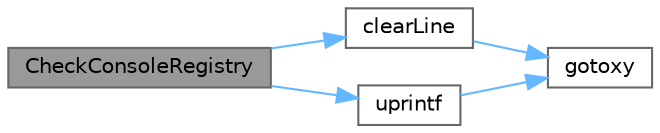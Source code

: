 digraph "CheckConsoleRegistry"
{
 // LATEX_PDF_SIZE
  bgcolor="transparent";
  edge [fontname=Helvetica,fontsize=10,labelfontname=Helvetica,labelfontsize=10];
  node [fontname=Helvetica,fontsize=10,shape=box,height=0.2,width=0.4];
  rankdir="LR";
  Node1 [id="Node000001",label="CheckConsoleRegistry",height=0.2,width=0.4,color="gray40", fillcolor="grey60", style="filled", fontcolor="black",tooltip=" "];
  Node1 -> Node2 [id="edge5_Node000001_Node000002",color="steelblue1",style="solid",tooltip=" "];
  Node2 [id="Node000002",label="clearLine",height=0.2,width=0.4,color="grey40", fillcolor="white", style="filled",URL="$player_u_i_8cpp.html#a409471bd6e26238b55939ea334bf2478",tooltip=" "];
  Node2 -> Node3 [id="edge6_Node000002_Node000003",color="steelblue1",style="solid",tooltip=" "];
  Node3 [id="Node000003",label="gotoxy",height=0.2,width=0.4,color="grey40", fillcolor="white", style="filled",URL="$player_u_i_8cpp.html#ae824443b3f661414ba1f2718e17fe97d",tooltip=" "];
  Node1 -> Node4 [id="edge7_Node000001_Node000004",color="steelblue1",style="solid",tooltip=" "];
  Node4 [id="Node000004",label="uprintf",height=0.2,width=0.4,color="grey40", fillcolor="white", style="filled",URL="$player_u_i_8cpp.html#a9d1008cd1f195593b51aa49bd912dac1",tooltip=" "];
  Node4 -> Node3 [id="edge8_Node000004_Node000003",color="steelblue1",style="solid",tooltip=" "];
}
